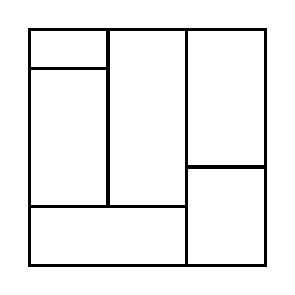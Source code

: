 \begin{tikzpicture}[very thick, scale=.5]
    \draw (0,5) rectangle (2,6);
    \draw (0,3/2) rectangle (2,5);
    \draw (2,3/2) rectangle (4,6);
    \draw (0,0) rectangle (4,3/2);
    \draw (4,5/2) rectangle (6,6);
    \draw (4,0) rectangle (6,5/2);
\end{tikzpicture}
